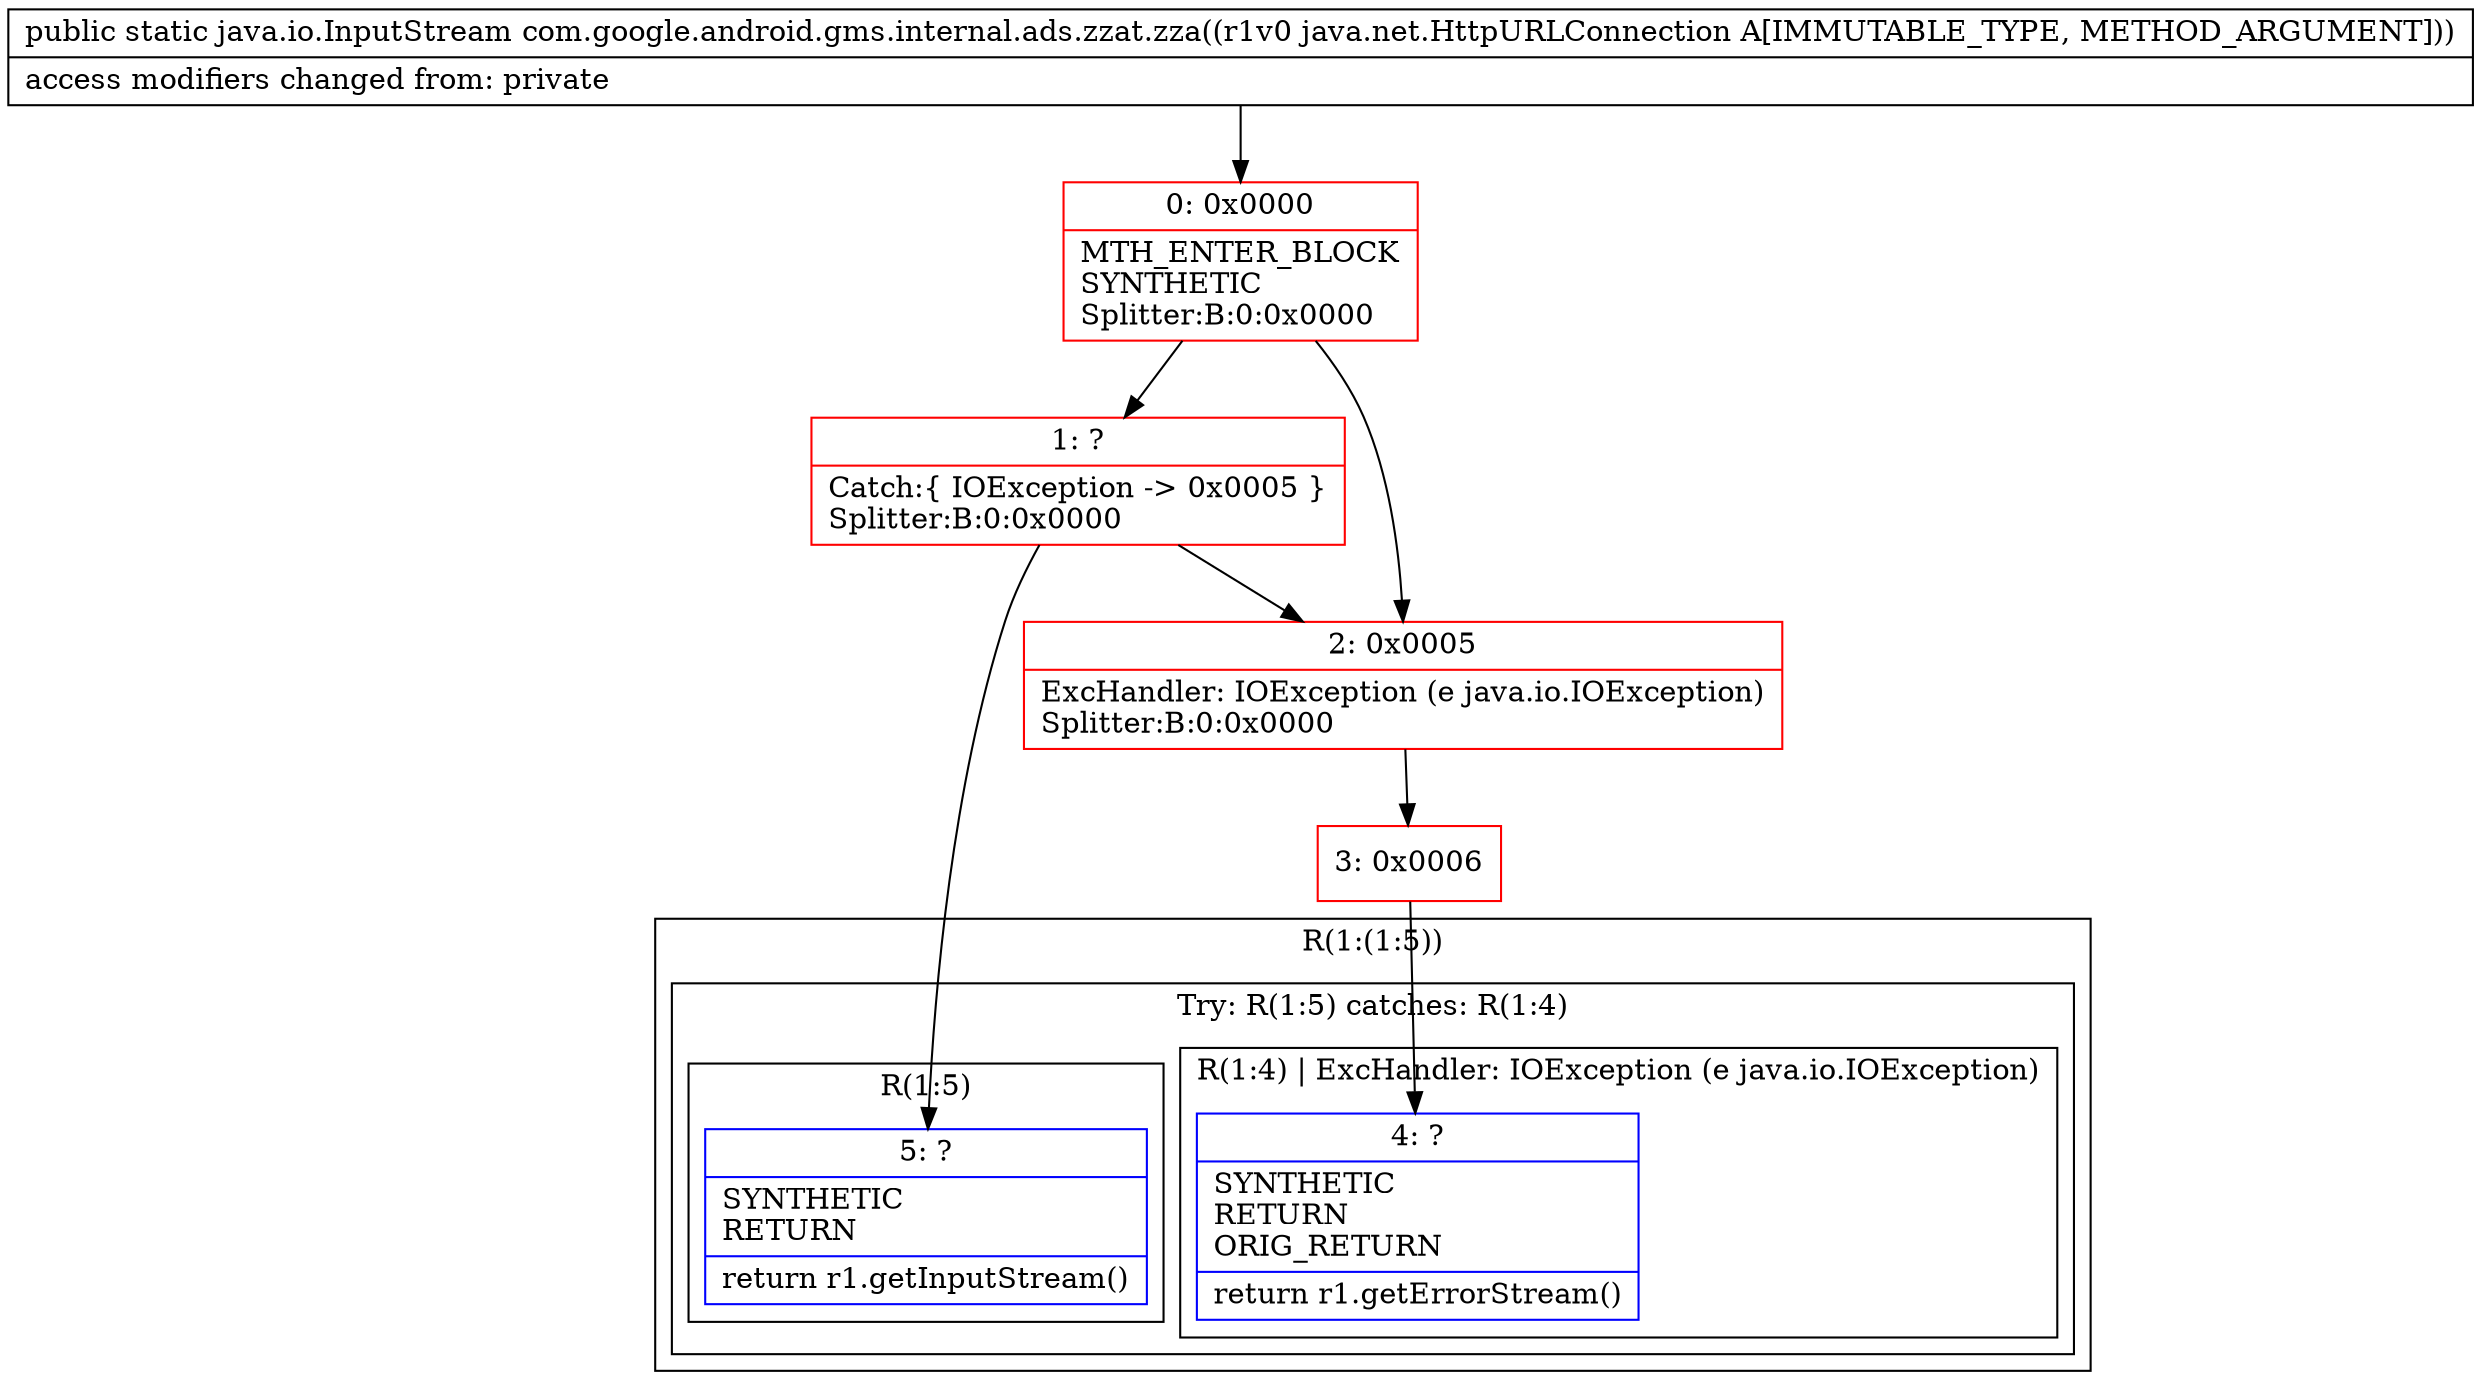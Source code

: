 digraph "CFG forcom.google.android.gms.internal.ads.zzat.zza(Ljava\/net\/HttpURLConnection;)Ljava\/io\/InputStream;" {
subgraph cluster_Region_395994955 {
label = "R(1:(1:5))";
node [shape=record,color=blue];
subgraph cluster_TryCatchRegion_1857417801 {
label = "Try: R(1:5) catches: R(1:4)";
node [shape=record,color=blue];
subgraph cluster_Region_2118749839 {
label = "R(1:5)";
node [shape=record,color=blue];
Node_5 [shape=record,label="{5\:\ ?|SYNTHETIC\lRETURN\l|return r1.getInputStream()\l}"];
}
subgraph cluster_Region_2118054758 {
label = "R(1:4) | ExcHandler: IOException (e java.io.IOException)\l";
node [shape=record,color=blue];
Node_4 [shape=record,label="{4\:\ ?|SYNTHETIC\lRETURN\lORIG_RETURN\l|return r1.getErrorStream()\l}"];
}
}
}
subgraph cluster_Region_2118054758 {
label = "R(1:4) | ExcHandler: IOException (e java.io.IOException)\l";
node [shape=record,color=blue];
Node_4 [shape=record,label="{4\:\ ?|SYNTHETIC\lRETURN\lORIG_RETURN\l|return r1.getErrorStream()\l}"];
}
Node_0 [shape=record,color=red,label="{0\:\ 0x0000|MTH_ENTER_BLOCK\lSYNTHETIC\lSplitter:B:0:0x0000\l}"];
Node_1 [shape=record,color=red,label="{1\:\ ?|Catch:\{ IOException \-\> 0x0005 \}\lSplitter:B:0:0x0000\l}"];
Node_2 [shape=record,color=red,label="{2\:\ 0x0005|ExcHandler: IOException (e java.io.IOException)\lSplitter:B:0:0x0000\l}"];
Node_3 [shape=record,color=red,label="{3\:\ 0x0006}"];
MethodNode[shape=record,label="{public static java.io.InputStream com.google.android.gms.internal.ads.zzat.zza((r1v0 java.net.HttpURLConnection A[IMMUTABLE_TYPE, METHOD_ARGUMENT]))  | access modifiers changed from: private\l}"];
MethodNode -> Node_0;
Node_0 -> Node_1;
Node_0 -> Node_2;
Node_1 -> Node_2;
Node_1 -> Node_5;
Node_2 -> Node_3;
Node_3 -> Node_4;
}

